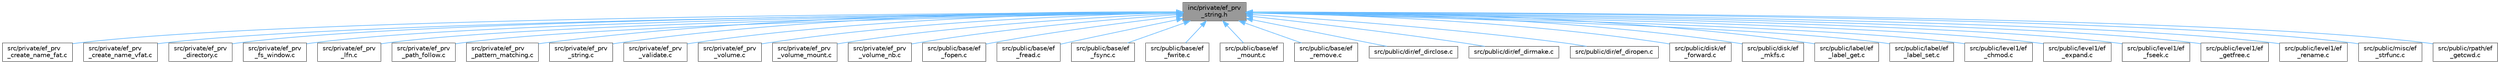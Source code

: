 digraph "inc/private/ef_prv_string.h"
{
 // LATEX_PDF_SIZE
  bgcolor="transparent";
  edge [fontname=Helvetica,fontsize=10,labelfontname=Helvetica,labelfontsize=10];
  node [fontname=Helvetica,fontsize=10,shape=box,height=0.2,width=0.4];
  Node1 [id="Node000001",label="inc/private/ef_prv\l_string.h",height=0.2,width=0.4,color="gray40", fillcolor="grey60", style="filled", fontcolor="black",tooltip="Private Header file for string functions."];
  Node1 -> Node2 [id="edge1_Node000001_Node000002",dir="back",color="steelblue1",style="solid",tooltip=" "];
  Node2 [id="Node000002",label="src/private/ef_prv\l_create_name_fat.c",height=0.2,width=0.4,color="grey40", fillcolor="white", style="filled",URL="$ef__prv__create__name__fat_8c.html",tooltip="Code file for functions."];
  Node1 -> Node3 [id="edge2_Node000001_Node000003",dir="back",color="steelblue1",style="solid",tooltip=" "];
  Node3 [id="Node000003",label="src/private/ef_prv\l_create_name_vfat.c",height=0.2,width=0.4,color="grey40", fillcolor="white", style="filled",URL="$ef__prv__create__name__vfat_8c.html",tooltip="Code file for functions."];
  Node1 -> Node4 [id="edge3_Node000001_Node000004",dir="back",color="steelblue1",style="solid",tooltip=" "];
  Node4 [id="Node000004",label="src/private/ef_prv\l_directory.c",height=0.2,width=0.4,color="grey40", fillcolor="white", style="filled",URL="$ef__prv__directory_8c.html",tooltip="Code file for directory handling."];
  Node1 -> Node5 [id="edge4_Node000001_Node000005",dir="back",color="steelblue1",style="solid",tooltip=" "];
  Node5 [id="Node000005",label="src/private/ef_prv\l_fs_window.c",height=0.2,width=0.4,color="grey40", fillcolor="white", style="filled",URL="$ef__prv__fs__window_8c.html",tooltip="FS window load or Store."];
  Node1 -> Node6 [id="edge5_Node000001_Node000006",dir="back",color="steelblue1",style="solid",tooltip=" "];
  Node6 [id="Node000006",label="src/private/ef_prv\l_lfn.c",height=0.2,width=0.4,color="grey40", fillcolor="white", style="filled",URL="$ef__prv__lfn_8c.html",tooltip="Code file for functions."];
  Node1 -> Node7 [id="edge6_Node000001_Node000007",dir="back",color="steelblue1",style="solid",tooltip=" "];
  Node7 [id="Node000007",label="src/private/ef_prv\l_path_follow.c",height=0.2,width=0.4,color="grey40", fillcolor="white", style="filled",URL="$ef__prv__path__follow_8c.html",tooltip="Code file for functions."];
  Node1 -> Node8 [id="edge7_Node000001_Node000008",dir="back",color="steelblue1",style="solid",tooltip=" "];
  Node8 [id="Node000008",label="src/private/ef_prv\l_pattern_matching.c",height=0.2,width=0.4,color="grey40", fillcolor="white", style="filled",URL="$ef__prv__pattern__matching_8c.html",tooltip="Code file for functions."];
  Node1 -> Node9 [id="edge8_Node000001_Node000009",dir="back",color="steelblue1",style="solid",tooltip=" "];
  Node9 [id="Node000009",label="src/private/ef_prv\l_string.c",height=0.2,width=0.4,color="grey40", fillcolor="white", style="filled",URL="$ef__prv__string_8c.html",tooltip="String functions."];
  Node1 -> Node10 [id="edge9_Node000001_Node000010",dir="back",color="steelblue1",style="solid",tooltip=" "];
  Node10 [id="Node000010",label="src/private/ef_prv\l_validate.c",height=0.2,width=0.4,color="grey40", fillcolor="white", style="filled",URL="$ef__prv__validate_8c.html",tooltip="Check if the file/directory object is valid and lock the filesystem if it is valid."];
  Node1 -> Node11 [id="edge10_Node000001_Node000011",dir="back",color="steelblue1",style="solid",tooltip=" "];
  Node11 [id="Node000011",label="src/private/ef_prv\l_volume.c",height=0.2,width=0.4,color="grey40", fillcolor="white", style="filled",URL="$ef__prv__volume_8c.html",tooltip="Private volume access variables and functions."];
  Node1 -> Node12 [id="edge11_Node000001_Node000012",dir="back",color="steelblue1",style="solid",tooltip=" "];
  Node12 [id="Node000012",label="src/private/ef_prv\l_volume_mount.c",height=0.2,width=0.4,color="grey40", fillcolor="white", style="filled",URL="$ef__prv__volume__mount_8c.html",tooltip="Private volume mounting functions."];
  Node1 -> Node13 [id="edge12_Node000001_Node000013",dir="back",color="steelblue1",style="solid",tooltip=" "];
  Node13 [id="Node000013",label="src/private/ef_prv\l_volume_nb.c",height=0.2,width=0.4,color="grey40", fillcolor="white", style="filled",URL="$ef__prv__volume__nb_8c.html",tooltip="Private volume number management."];
  Node1 -> Node14 [id="edge13_Node000001_Node000014",dir="back",color="steelblue1",style="solid",tooltip=" "];
  Node14 [id="Node000014",label="src/public/base/ef\l_fopen.c",height=0.2,width=0.4,color="grey40", fillcolor="white", style="filled",URL="$ef__fopen_8c.html",tooltip="Open or Create a File."];
  Node1 -> Node15 [id="edge14_Node000001_Node000015",dir="back",color="steelblue1",style="solid",tooltip=" "];
  Node15 [id="Node000015",label="src/public/base/ef\l_fread.c",height=0.2,width=0.4,color="grey40", fillcolor="white", style="filled",URL="$ef__fread_8c.html",tooltip="Read File."];
  Node1 -> Node16 [id="edge15_Node000001_Node000016",dir="back",color="steelblue1",style="solid",tooltip=" "];
  Node16 [id="Node000016",label="src/public/base/ef\l_fsync.c",height=0.2,width=0.4,color="grey40", fillcolor="white", style="filled",URL="$ef__fsync_8c.html",tooltip="Synchronize the File."];
  Node1 -> Node17 [id="edge16_Node000001_Node000017",dir="back",color="steelblue1",style="solid",tooltip=" "];
  Node17 [id="Node000017",label="src/public/base/ef\l_fwrite.c",height=0.2,width=0.4,color="grey40", fillcolor="white", style="filled",URL="$ef__fwrite_8c.html",tooltip="Write File."];
  Node1 -> Node18 [id="edge17_Node000001_Node000018",dir="back",color="steelblue1",style="solid",tooltip=" "];
  Node18 [id="Node000018",label="src/public/base/ef\l_mount.c",height=0.2,width=0.4,color="grey40", fillcolor="white", style="filled",URL="$ef__mount_8c.html",tooltip="Mount/Unmount a Logical Drive."];
  Node1 -> Node19 [id="edge18_Node000001_Node000019",dir="back",color="steelblue1",style="solid",tooltip=" "];
  Node19 [id="Node000019",label="src/public/base/ef\l_remove.c",height=0.2,width=0.4,color="grey40", fillcolor="white", style="filled",URL="$ef__remove_8c.html",tooltip="Delete a File/Directory."];
  Node1 -> Node20 [id="edge19_Node000001_Node000020",dir="back",color="steelblue1",style="solid",tooltip=" "];
  Node20 [id="Node000020",label="src/public/dir/ef_dirclose.c",height=0.2,width=0.4,color="grey40", fillcolor="white", style="filled",URL="$ef__dirclose_8c.html",tooltip="Close Directory."];
  Node1 -> Node21 [id="edge20_Node000001_Node000021",dir="back",color="steelblue1",style="solid",tooltip=" "];
  Node21 [id="Node000021",label="src/public/dir/ef_dirmake.c",height=0.2,width=0.4,color="grey40", fillcolor="white", style="filled",URL="$ef__dirmake_8c.html",tooltip="Create a Directory."];
  Node1 -> Node22 [id="edge21_Node000001_Node000022",dir="back",color="steelblue1",style="solid",tooltip=" "];
  Node22 [id="Node000022",label="src/public/dir/ef_diropen.c",height=0.2,width=0.4,color="grey40", fillcolor="white", style="filled",URL="$ef__diropen_8c.html",tooltip="Create a Directory Object."];
  Node1 -> Node23 [id="edge22_Node000001_Node000023",dir="back",color="steelblue1",style="solid",tooltip=" "];
  Node23 [id="Node000023",label="src/public/disk/ef\l_forward.c",height=0.2,width=0.4,color="grey40", fillcolor="white", style="filled",URL="$ef__forward_8c.html",tooltip="Forward Data to the Stream Directly."];
  Node1 -> Node24 [id="edge23_Node000001_Node000024",dir="back",color="steelblue1",style="solid",tooltip=" "];
  Node24 [id="Node000024",label="src/public/disk/ef\l_mkfs.c",height=0.2,width=0.4,color="grey40", fillcolor="white", style="filled",URL="$ef__mkfs_8c.html",tooltip="Create a FAT volume."];
  Node1 -> Node25 [id="edge24_Node000001_Node000025",dir="back",color="steelblue1",style="solid",tooltip=" "];
  Node25 [id="Node000025",label="src/public/label/ef\l_label_get.c",height=0.2,width=0.4,color="grey40", fillcolor="white", style="filled",URL="$ef__label__get_8c.html",tooltip="Get Volume Label."];
  Node1 -> Node26 [id="edge25_Node000001_Node000026",dir="back",color="steelblue1",style="solid",tooltip=" "];
  Node26 [id="Node000026",label="src/public/label/ef\l_label_set.c",height=0.2,width=0.4,color="grey40", fillcolor="white", style="filled",URL="$ef__label__set_8c.html",tooltip="Set Volume Label."];
  Node1 -> Node27 [id="edge26_Node000001_Node000027",dir="back",color="steelblue1",style="solid",tooltip=" "];
  Node27 [id="Node000027",label="src/public/level1/ef\l_chmod.c",height=0.2,width=0.4,color="grey40", fillcolor="white", style="filled",URL="$ef__chmod_8c.html",tooltip="Change Attributes."];
  Node1 -> Node28 [id="edge27_Node000001_Node000028",dir="back",color="steelblue1",style="solid",tooltip=" "];
  Node28 [id="Node000028",label="src/public/level1/ef\l_expand.c",height=0.2,width=0.4,color="grey40", fillcolor="white", style="filled",URL="$ef__expand_8c.html",tooltip="Allocate a Contiguous Blocks to the File."];
  Node1 -> Node29 [id="edge28_Node000001_Node000029",dir="back",color="steelblue1",style="solid",tooltip=" "];
  Node29 [id="Node000029",label="src/public/level1/ef\l_fseek.c",height=0.2,width=0.4,color="grey40", fillcolor="white", style="filled",URL="$ef__fseek_8c.html",tooltip="Seek File Read/Write Pointer."];
  Node1 -> Node30 [id="edge29_Node000001_Node000030",dir="back",color="steelblue1",style="solid",tooltip=" "];
  Node30 [id="Node000030",label="src/public/level1/ef\l_getfree.c",height=0.2,width=0.4,color="grey40", fillcolor="white", style="filled",URL="$ef__getfree_8c.html",tooltip="Get Number of Free Clusters."];
  Node1 -> Node31 [id="edge30_Node000001_Node000031",dir="back",color="steelblue1",style="solid",tooltip=" "];
  Node31 [id="Node000031",label="src/public/level1/ef\l_rename.c",height=0.2,width=0.4,color="grey40", fillcolor="white", style="filled",URL="$ef__rename_8c.html",tooltip="Rename a File/Directory."];
  Node1 -> Node32 [id="edge31_Node000001_Node000032",dir="back",color="steelblue1",style="solid",tooltip=" "];
  Node32 [id="Node000032",label="src/public/misc/ef\l_strfunc.c",height=0.2,width=0.4,color="grey40", fillcolor="white", style="filled",URL="$ef__strfunc_8c.html",tooltip="String function."];
  Node1 -> Node33 [id="edge32_Node000001_Node000033",dir="back",color="steelblue1",style="solid",tooltip=" "];
  Node33 [id="Node000033",label="src/public/rpath/ef\l_getcwd.c",height=0.2,width=0.4,color="grey40", fillcolor="white", style="filled",URL="$ef__getcwd_8c.html",tooltip="Get current working directory."];
}
